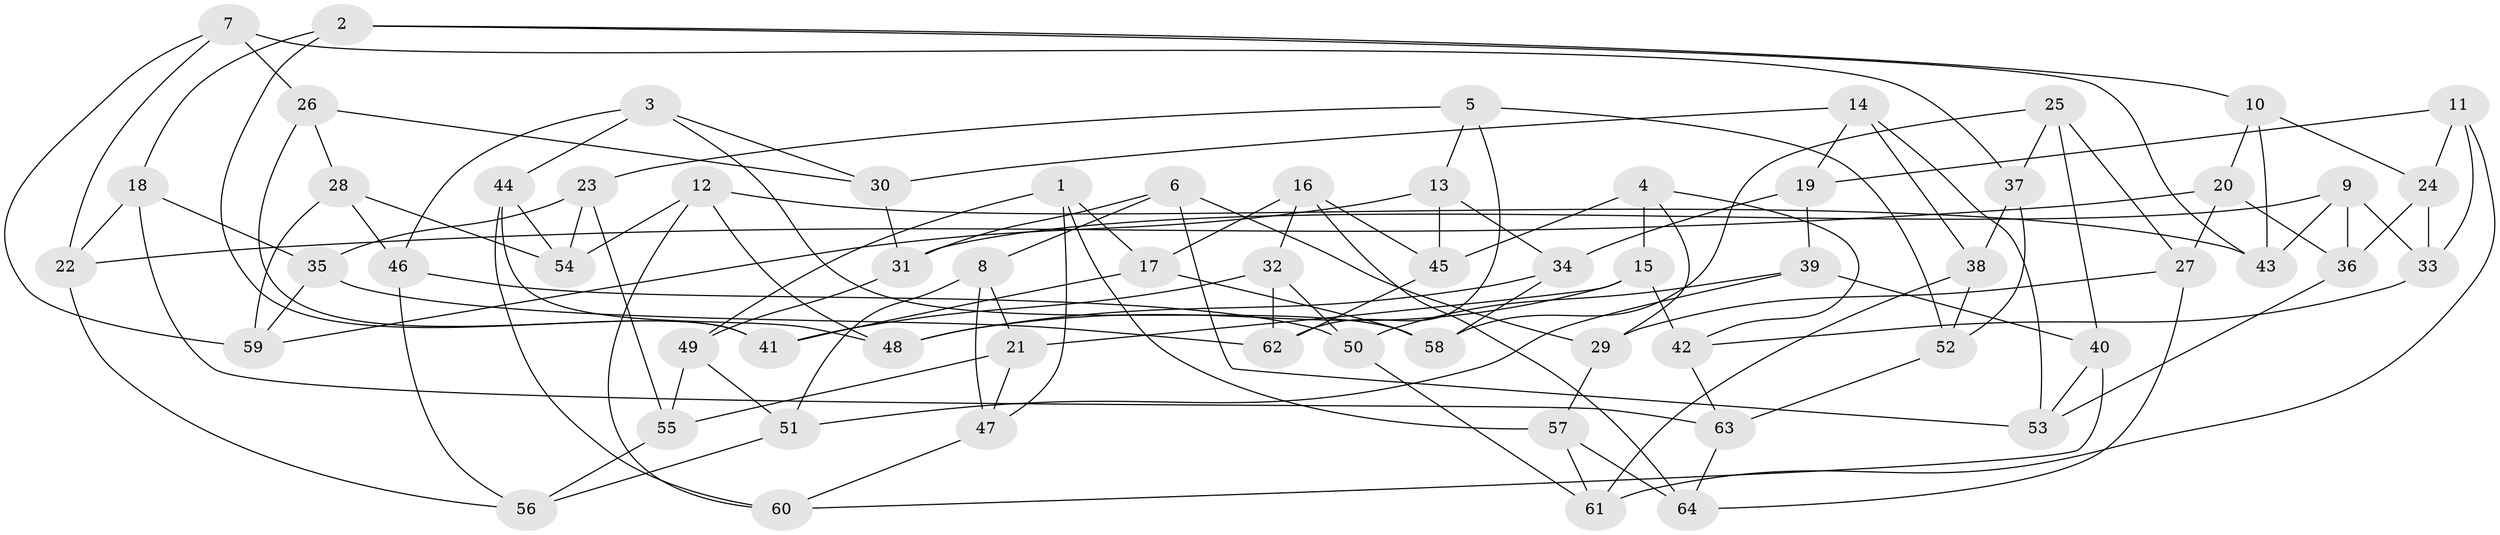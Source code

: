 // coarse degree distribution, {5: 0.18181818181818182, 4: 0.5909090909090909, 3: 0.13636363636363635, 6: 0.022727272727272728, 7: 0.022727272727272728, 2: 0.022727272727272728, 9: 0.022727272727272728}
// Generated by graph-tools (version 1.1) at 2025/03/03/04/25 22:03:23]
// undirected, 64 vertices, 128 edges
graph export_dot {
graph [start="1"]
  node [color=gray90,style=filled];
  1;
  2;
  3;
  4;
  5;
  6;
  7;
  8;
  9;
  10;
  11;
  12;
  13;
  14;
  15;
  16;
  17;
  18;
  19;
  20;
  21;
  22;
  23;
  24;
  25;
  26;
  27;
  28;
  29;
  30;
  31;
  32;
  33;
  34;
  35;
  36;
  37;
  38;
  39;
  40;
  41;
  42;
  43;
  44;
  45;
  46;
  47;
  48;
  49;
  50;
  51;
  52;
  53;
  54;
  55;
  56;
  57;
  58;
  59;
  60;
  61;
  62;
  63;
  64;
  1 -- 49;
  1 -- 17;
  1 -- 47;
  1 -- 57;
  2 -- 18;
  2 -- 43;
  2 -- 10;
  2 -- 41;
  3 -- 30;
  3 -- 46;
  3 -- 44;
  3 -- 58;
  4 -- 29;
  4 -- 45;
  4 -- 15;
  4 -- 42;
  5 -- 52;
  5 -- 13;
  5 -- 62;
  5 -- 23;
  6 -- 29;
  6 -- 31;
  6 -- 53;
  6 -- 8;
  7 -- 22;
  7 -- 59;
  7 -- 37;
  7 -- 26;
  8 -- 51;
  8 -- 47;
  8 -- 21;
  9 -- 31;
  9 -- 36;
  9 -- 43;
  9 -- 33;
  10 -- 24;
  10 -- 43;
  10 -- 20;
  11 -- 24;
  11 -- 19;
  11 -- 61;
  11 -- 33;
  12 -- 43;
  12 -- 48;
  12 -- 60;
  12 -- 54;
  13 -- 34;
  13 -- 45;
  13 -- 59;
  14 -- 30;
  14 -- 19;
  14 -- 53;
  14 -- 38;
  15 -- 48;
  15 -- 42;
  15 -- 21;
  16 -- 17;
  16 -- 32;
  16 -- 45;
  16 -- 64;
  17 -- 41;
  17 -- 58;
  18 -- 63;
  18 -- 35;
  18 -- 22;
  19 -- 34;
  19 -- 39;
  20 -- 27;
  20 -- 22;
  20 -- 36;
  21 -- 47;
  21 -- 55;
  22 -- 56;
  23 -- 55;
  23 -- 35;
  23 -- 54;
  24 -- 36;
  24 -- 33;
  25 -- 58;
  25 -- 40;
  25 -- 37;
  25 -- 27;
  26 -- 30;
  26 -- 28;
  26 -- 41;
  27 -- 29;
  27 -- 64;
  28 -- 46;
  28 -- 59;
  28 -- 54;
  29 -- 57;
  30 -- 31;
  31 -- 49;
  32 -- 41;
  32 -- 50;
  32 -- 62;
  33 -- 42;
  34 -- 58;
  34 -- 48;
  35 -- 62;
  35 -- 59;
  36 -- 53;
  37 -- 52;
  37 -- 38;
  38 -- 61;
  38 -- 52;
  39 -- 40;
  39 -- 51;
  39 -- 50;
  40 -- 53;
  40 -- 60;
  42 -- 63;
  44 -- 54;
  44 -- 60;
  44 -- 48;
  45 -- 62;
  46 -- 56;
  46 -- 50;
  47 -- 60;
  49 -- 51;
  49 -- 55;
  50 -- 61;
  51 -- 56;
  52 -- 63;
  55 -- 56;
  57 -- 64;
  57 -- 61;
  63 -- 64;
}
